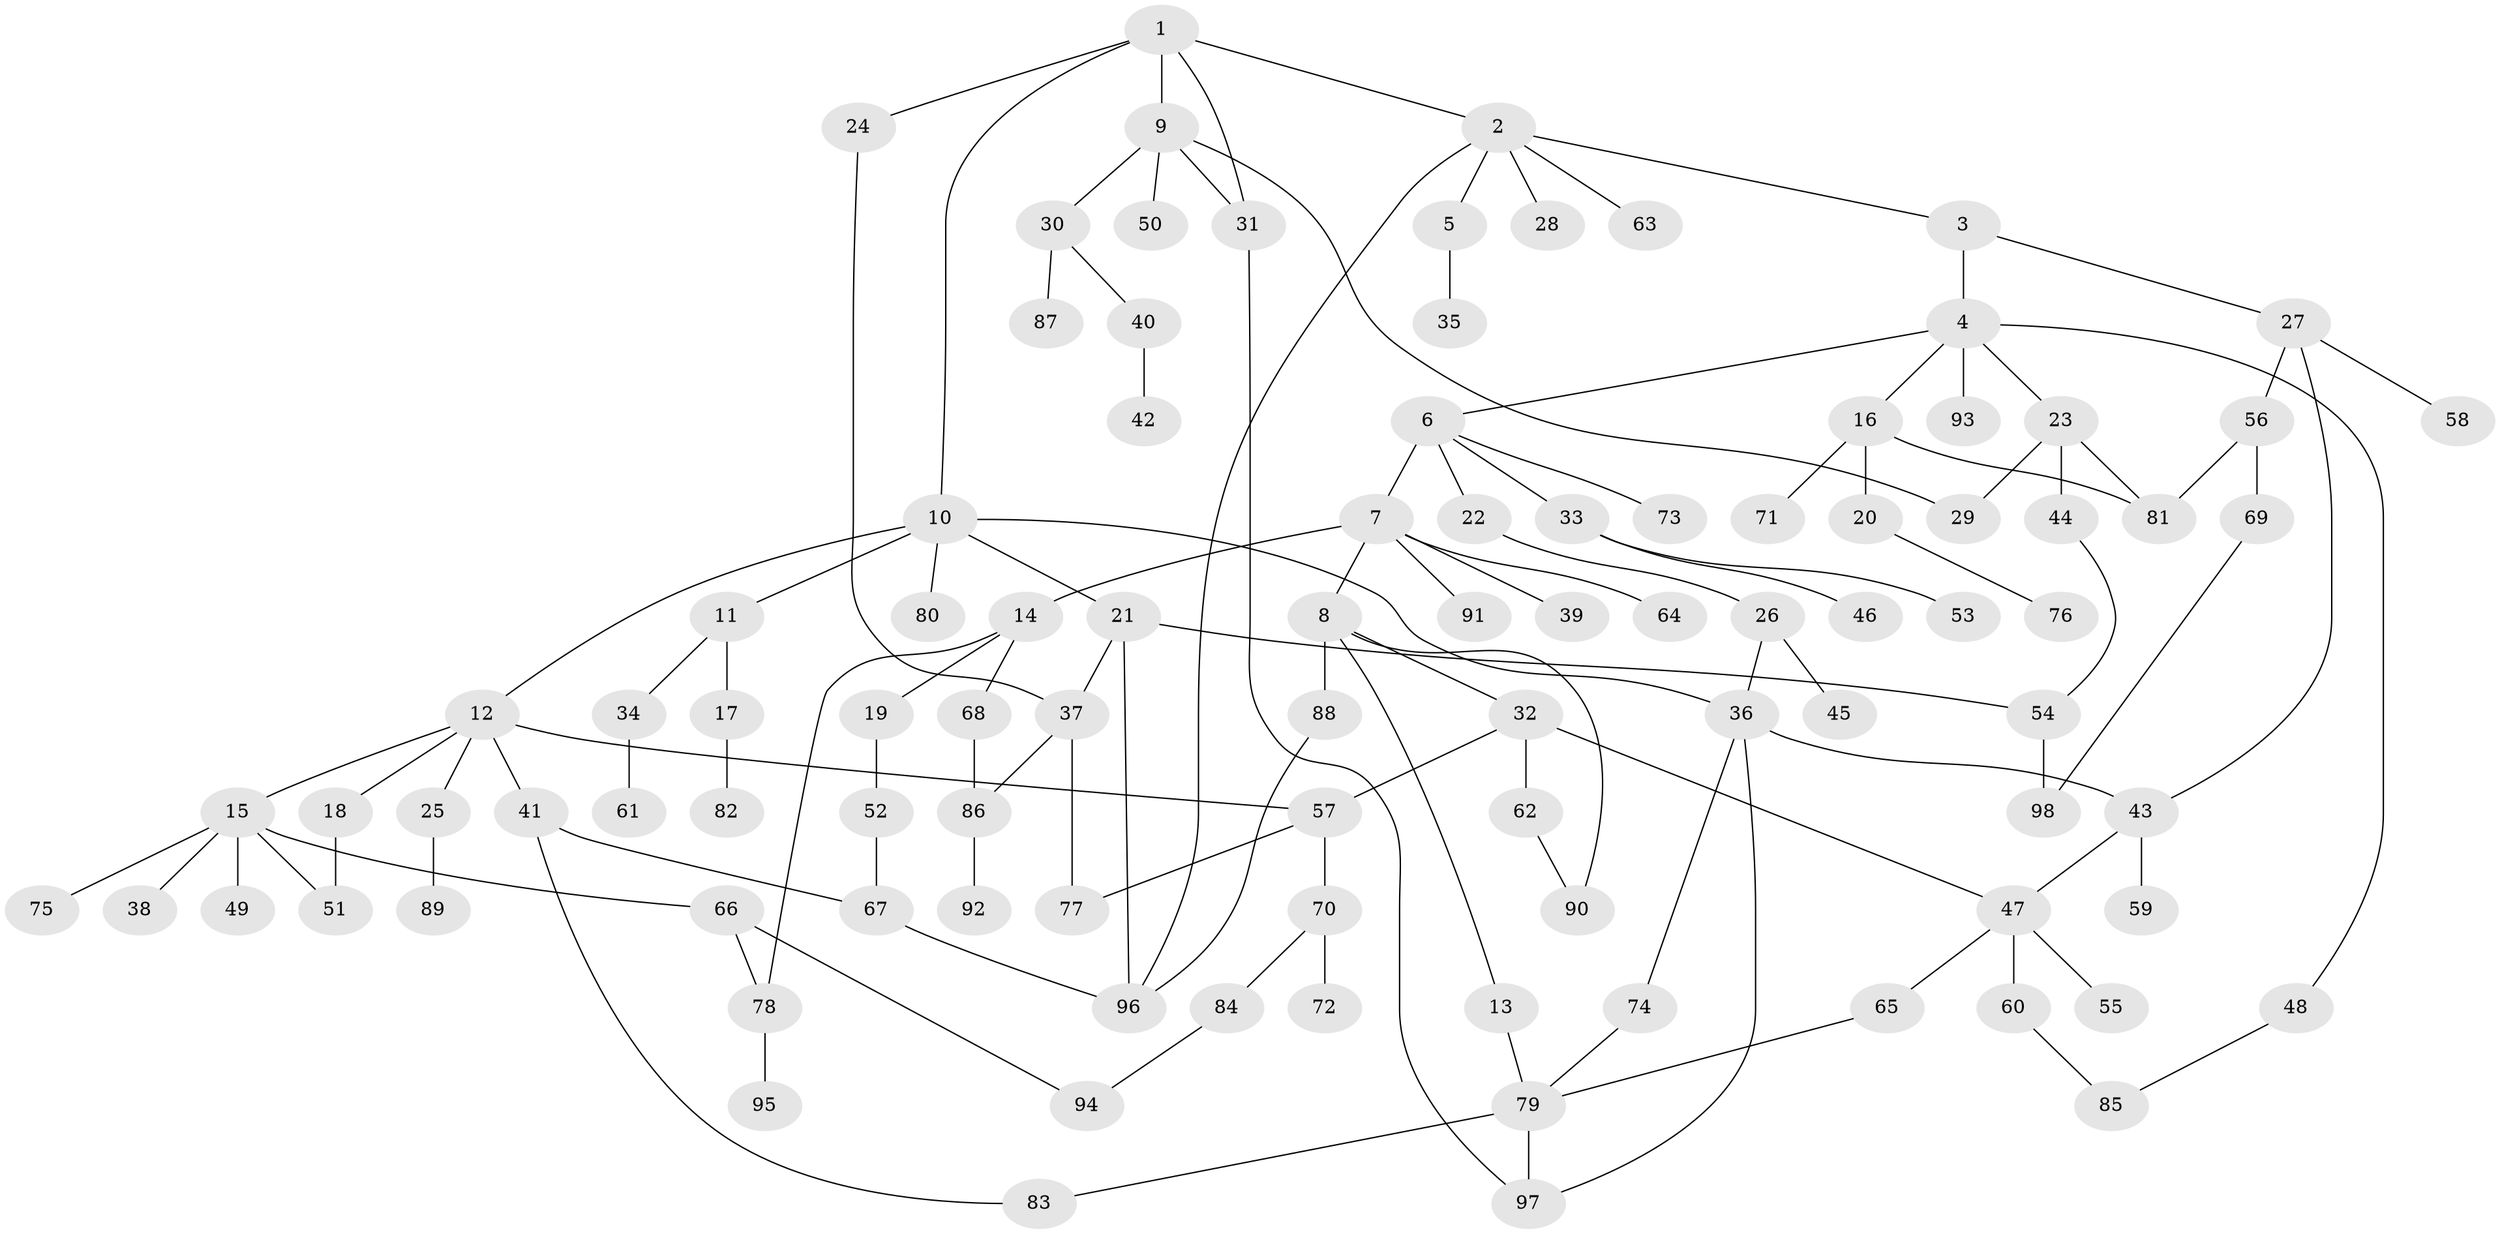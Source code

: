 // coarse degree distribution, {7: 0.03333333333333333, 3: 0.13333333333333333, 1: 0.3, 4: 0.2, 5: 0.06666666666666667, 6: 0.16666666666666666, 2: 0.1}
// Generated by graph-tools (version 1.1) at 2025/36/03/04/25 23:36:03]
// undirected, 98 vertices, 124 edges
graph export_dot {
  node [color=gray90,style=filled];
  1;
  2;
  3;
  4;
  5;
  6;
  7;
  8;
  9;
  10;
  11;
  12;
  13;
  14;
  15;
  16;
  17;
  18;
  19;
  20;
  21;
  22;
  23;
  24;
  25;
  26;
  27;
  28;
  29;
  30;
  31;
  32;
  33;
  34;
  35;
  36;
  37;
  38;
  39;
  40;
  41;
  42;
  43;
  44;
  45;
  46;
  47;
  48;
  49;
  50;
  51;
  52;
  53;
  54;
  55;
  56;
  57;
  58;
  59;
  60;
  61;
  62;
  63;
  64;
  65;
  66;
  67;
  68;
  69;
  70;
  71;
  72;
  73;
  74;
  75;
  76;
  77;
  78;
  79;
  80;
  81;
  82;
  83;
  84;
  85;
  86;
  87;
  88;
  89;
  90;
  91;
  92;
  93;
  94;
  95;
  96;
  97;
  98;
  1 -- 2;
  1 -- 9;
  1 -- 10;
  1 -- 24;
  1 -- 31;
  2 -- 3;
  2 -- 5;
  2 -- 28;
  2 -- 63;
  2 -- 96;
  3 -- 4;
  3 -- 27;
  4 -- 6;
  4 -- 16;
  4 -- 23;
  4 -- 48;
  4 -- 93;
  5 -- 35;
  6 -- 7;
  6 -- 22;
  6 -- 33;
  6 -- 73;
  7 -- 8;
  7 -- 14;
  7 -- 39;
  7 -- 64;
  7 -- 91;
  8 -- 13;
  8 -- 32;
  8 -- 88;
  8 -- 90;
  9 -- 30;
  9 -- 31;
  9 -- 50;
  9 -- 29;
  10 -- 11;
  10 -- 12;
  10 -- 21;
  10 -- 36;
  10 -- 80;
  11 -- 17;
  11 -- 34;
  12 -- 15;
  12 -- 18;
  12 -- 25;
  12 -- 41;
  12 -- 57;
  13 -- 79;
  14 -- 19;
  14 -- 68;
  14 -- 78;
  15 -- 38;
  15 -- 49;
  15 -- 51;
  15 -- 66;
  15 -- 75;
  16 -- 20;
  16 -- 71;
  16 -- 81;
  17 -- 82;
  18 -- 51;
  19 -- 52;
  20 -- 76;
  21 -- 37;
  21 -- 54;
  21 -- 96;
  22 -- 26;
  23 -- 29;
  23 -- 44;
  23 -- 81;
  24 -- 37;
  25 -- 89;
  26 -- 45;
  26 -- 36;
  27 -- 56;
  27 -- 58;
  27 -- 43;
  30 -- 40;
  30 -- 87;
  31 -- 97;
  32 -- 62;
  32 -- 47;
  32 -- 57;
  33 -- 46;
  33 -- 53;
  34 -- 61;
  36 -- 43;
  36 -- 74;
  36 -- 97;
  37 -- 77;
  37 -- 86;
  40 -- 42;
  41 -- 67;
  41 -- 83;
  43 -- 47;
  43 -- 59;
  44 -- 54;
  47 -- 55;
  47 -- 60;
  47 -- 65;
  48 -- 85;
  52 -- 67;
  54 -- 98;
  56 -- 69;
  56 -- 81;
  57 -- 70;
  57 -- 77;
  60 -- 85;
  62 -- 90;
  65 -- 79;
  66 -- 94;
  66 -- 78;
  67 -- 96;
  68 -- 86;
  69 -- 98;
  70 -- 72;
  70 -- 84;
  74 -- 79;
  78 -- 95;
  79 -- 83;
  79 -- 97;
  84 -- 94;
  86 -- 92;
  88 -- 96;
}
